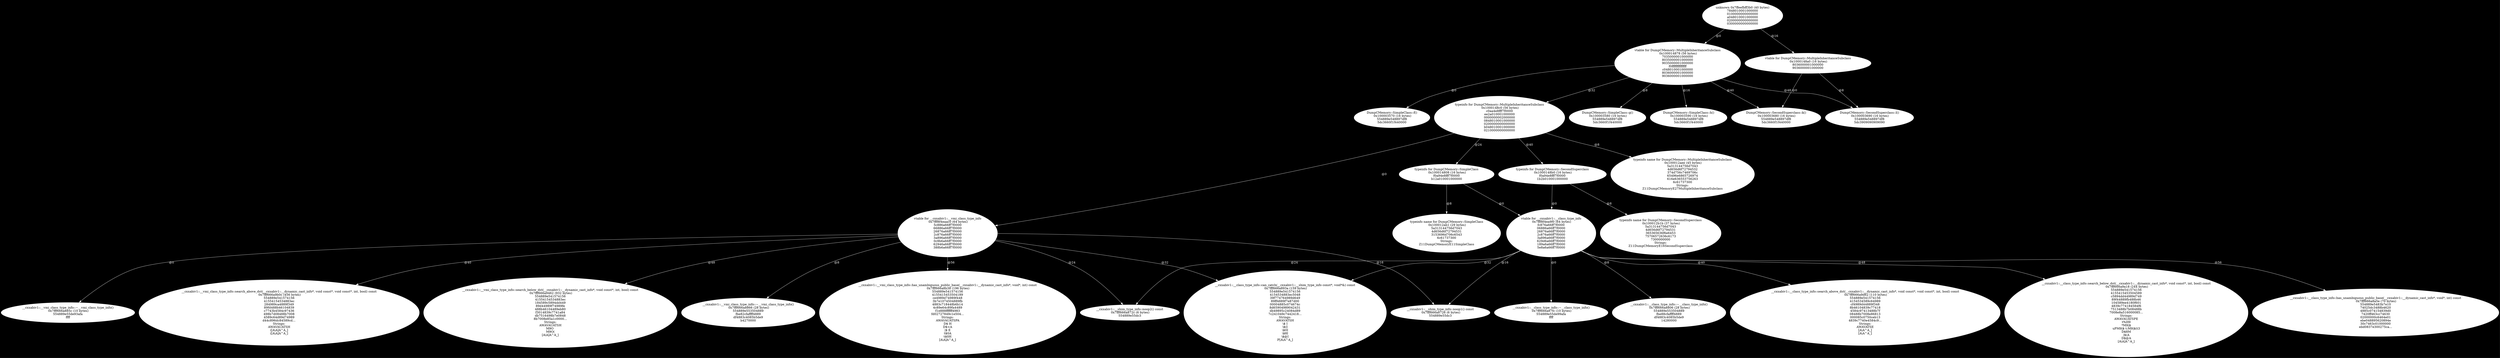 digraph memory_dump_graph {
graph [bgcolor=black]
_100003570 [style=filled] [fillcolor=white] [label="DumpCMemory::SimpleClass::f()
 0x100003570 (16 bytes)
554889e548897df8
5dc3660f1f440000"]
_1000148c0 [style=filled] [fillcolor=white] [label="typeinfo for DumpCMemory::MultipleInheritanceSubclass
 0x1000148c0 (56 bytes)
c0aa4e8fff7f0000
ee2a010001000000
0000000002000000
0848010001000000
0200000000000000
b048010001000000
0210000000000000"]
_1000148c0 -> _7fff8f4eaac0 [color=white] [fontcolor=white] [label="@0"]
_1000148c0 -> _100012aee [color=white] [fontcolor=white] [label="@8"]
_1000148c0 -> _100014808 [color=white] [fontcolor=white] [label="@24"]
_1000148c0 -> _1000148b0 [color=white] [fontcolor=white] [label="@40"]
_100003680 [style=filled] [fillcolor=white] [label="DumpCMemory::SecondSuperclass::k()
 0x100003680 (16 bytes)
554889e548897df8
5dc3660f1f440000"]
_7fff666a8726 [style=filled] [fillcolor=white] [label="__cxxabiv1::__shim_type_info::noop1() const
 0x7fff666a8726 (6 bytes)
554889e55dc3"]
_7ffeefbff3b0 [style=filled] [fillcolor=white] [label="unknown 0x7ffeefbff3b0 (40 bytes)
7848010001000000
0100000000000000
a048010001000000
0200000000000000
0300000000000000"]
_7ffeefbff3b0 -> _100014878 [color=white] [fontcolor=white] [label="@0"]
_7ffeefbff3b0 -> _1000148a0 [color=white] [fontcolor=white] [label="@16"]
_7fff666a8866 [style=filled] [fillcolor=white] [label="__cxxabiv1::__vmi_class_type_info::~__vmi_class_type_info()
 0x7fff666a8866 (28 bytes)
554889e553504889
fbe82cfaffff4889
df4883c4085b5de9
b4270000"]
_100003580 [style=filled] [fillcolor=white] [label="DumpCMemory::SimpleClass::g()
 0x100003580 (16 bytes)
554889e548897df8
5dc3660f1f440000"]
_7fff666a8b38 [style=filled] [fillcolor=white] [label="__cxxabiv1::__vmi_class_type_info::has_unambiguous_public_base(__cxxabiv1::__dynamic_cast_info*, void*, int) const
 0x7fff666a8b38 (196 bytes)
554889e541574156
4155415453504189
ce4989d74989f448
3b7e1074504889fb
4883c718448b6b14
4c89e64c89fa4489
f1e888ffffff4983
fd02727849c1e504...
Strings:
AWAVAUATSPA
D$ H
D$<A
|$ E
t$0A
t$0H
[A\\A]A^A_]"]
_7fff8f4ea9f0 [style=filled] [fillcolor=white] [label="vtable for __cxxabiv1::__class_type_info
 0x7fff8f4ea9f0 (64 bytes)
fc876a66ff7f0000
06886a66ff7f0000
26876a66ff7f0000
2c876a66ff7f0000
3a896a66ff7f0000
629d6a66ff7f0000
189a6a66ff7f0000
5e8a6a66ff7f0000"]
_7fff8f4ea9f0 -> _7fff666a87fc [color=white] [fontcolor=white] [label="@0"]
_7fff8f4ea9f0 -> _7fff666a8806 [color=white] [fontcolor=white] [label="@8"]
_7fff8f4ea9f0 -> _7fff666a8726 [color=white] [fontcolor=white] [label="@16"]
_7fff8f4ea9f0 -> _7fff666a872c [color=white] [fontcolor=white] [label="@24"]
_7fff8f4ea9f0 -> _7fff666a893a [color=white] [fontcolor=white] [label="@32"]
_7fff8f4ea9f0 -> _7fff666a9d62 [color=white] [fontcolor=white] [label="@40"]
_7fff8f4ea9f0 -> _7fff666a9a18 [color=white] [fontcolor=white] [label="@48"]
_7fff8f4ea9f0 -> _7fff666a8a5e [color=white] [fontcolor=white] [label="@56"]
_100003590 [style=filled] [fillcolor=white] [label="DumpCMemory::SimpleClass::h()
 0x100003590 (16 bytes)
554889e548897df8
5dc3660f1f440000"]
_7fff666a8806 [style=filled] [fillcolor=white] [label="__cxxabiv1::__class_type_info::~__class_type_info()
 0x7fff666a8806 (28 bytes)
554889e553504889
fbe88cfaffff4889
df4883c4085b5de9
14280000"]
_7fff8f4eaac0 [style=filled] [fillcolor=white] [label="vtable for __cxxabiv1::__vmi_class_type_info
 0x7fff8f4eaac0 (64 bytes)
5c886a66ff7f0000
66886a66ff7f0000
26876a66ff7f0000
2c876a66ff7f0000
3a896a66ff7f0000
0c9b6a66ff7f0000
62946a66ff7f0000
388b6a66ff7f0000"]
_7fff8f4eaac0 -> _7fff666a885c [color=white] [fontcolor=white] [label="@0"]
_7fff8f4eaac0 -> _7fff666a8866 [color=white] [fontcolor=white] [label="@8"]
_7fff8f4eaac0 -> _7fff666a8726 [color=white] [fontcolor=white] [label="@16"]
_7fff8f4eaac0 -> _7fff666a872c [color=white] [fontcolor=white] [label="@24"]
_7fff8f4eaac0 -> _7fff666a893a [color=white] [fontcolor=white] [label="@32"]
_7fff8f4eaac0 -> _7fff666a9b0c [color=white] [fontcolor=white] [label="@40"]
_7fff8f4eaac0 -> _7fff666a9462 [color=white] [fontcolor=white] [label="@48"]
_7fff8f4eaac0 -> _7fff666a8b38 [color=white] [fontcolor=white] [label="@56"]
_1000148b0 [style=filled] [fillcolor=white] [label="typeinfo for DumpCMemory::SecondSuperclass
 0x1000148b0 (16 bytes)
f0a94e8fff7f0000
1b2b010001000000"]
_1000148b0 -> _7fff8f4ea9f0 [color=white] [fontcolor=white] [label="@0"]
_1000148b0 -> _100012b1b [color=white] [fontcolor=white] [label="@8"]
_7fff666a885c [style=filled] [fillcolor=white] [label="__cxxabiv1::__vmi_class_type_info::~__vmi_class_type_info()
 0x7fff666a885c (10 bytes)
554889e55de93afa
ffff"]
_7fff666a9d62 [style=filled] [fillcolor=white] [label="__cxxabiv1::__class_type_info::search_above_dst(__cxxabiv1::__dynamic_cast_info*, void const*, void const*, int, bool) const
 0x7fff666a9d62 (110 bytes)
554889e541574156
4154534589c64989
cf4989d44889f348
8b46104839c77418
4584c97413488b7f
08488b7008e86813
000085c0750ceb13
4839c7740e4584c9...
Strings:
AWAVATSE
[A\\A^A_]
[A\\A^A_]"]
_100014878 [style=filled] [fillcolor=white] [label="vtable for DumpCMemory::MultipleInheritanceSubclass
 0x100014878 (56 bytes)
7035000001000000
8035000001000000
9035000001000000
f0ffffffffffffff
c048010001000000
8036000001000000
9036000001000000"]
_100014878 -> _100003570 [color=white] [fontcolor=white] [label="@0"]
_100014878 -> _100003580 [color=white] [fontcolor=white] [label="@8"]
_100014878 -> _100003590 [color=white] [fontcolor=white] [label="@16"]
_100014878 -> _1000148c0 [color=white] [fontcolor=white] [label="@32"]
_100014878 -> _100003680 [color=white] [fontcolor=white] [label="@40"]
_100014878 -> _100003690 [color=white] [fontcolor=white] [label="@48"]
_7fff666a87fc [style=filled] [fillcolor=white] [label="__cxxabiv1::__class_type_info::~__class_type_info()
 0x7fff666a87fc (10 bytes)
554889e55de99afa
ffff"]
_7fff666a8a5e [style=filled] [fillcolor=white] [label="__cxxabiv1::__class_type_info::has_unambiguous_public_base(__cxxabiv1::__dynamic_cast_info*, void*, int) const
 0x7fff666a8a5e (70 bytes)
554889e5483b7e10
74025dc3488b4620
4885c074154839d0
7420ff463cc74630
02000000c6464e01
ebe048895620894e
30c7463c01000000
ebd0837e300275ca..."]
_7fff666a9a18 [style=filled] [fillcolor=white] [label="__cxxabiv1::__class_type_info::search_below_dst(__cxxabiv1::__dynamic_cast_info*, void const*, int, bool) const
 0x7fff666a9a18 (244 bytes)
554889e541574156
4155415453504589
c5894dd44989d749
89f44889fb488b46
104589ee4180f601
4839c774184584f6
7513488b7b08488b
7008e8a516000085...
Strings:
AWAVAUATSPE
t%H9
*M9|$
uPM9|$ t:M9|$(t3
D$8M
|$(A
D$@A
[A\\A]A^A_]"]
_1000148a0 [style=filled] [fillcolor=white] [label="vtable for DumpCMemory::MultipleInheritanceSubclass
 0x1000148a0 (16 bytes)
8036000001000000
9036000001000000"]
_1000148a0 -> _100003680 [color=white] [fontcolor=white] [label="@0"]
_1000148a0 -> _100003690 [color=white] [fontcolor=white] [label="@8"]
_7fff666a872c [style=filled] [fillcolor=white] [label="__cxxabiv1::__shim_type_info::noop2() const
 0x7fff666a872c (6 bytes)
554889e55dc3"]
_100014808 [style=filled] [fillcolor=white] [label="typeinfo for DumpCMemory::SimpleClass
 0x100014808 (16 bytes)
f0a94e8fff7f0000
b12a010001000000"]
_100014808 -> _7fff8f4ea9f0 [color=white] [fontcolor=white] [label="@0"]
_100014808 -> _100012ab1 [color=white] [fontcolor=white] [label="@8"]
_100012ab1 [style=filled] [fillcolor=white] [label="typeinfo name for DumpCMemory::SimpleClass
 0x100012ab1 (29 bytes)
5a313144756d7043
4d656d6f72794531
3153696d706c6543
6c61737300
Strings:
Z11DumpCMemoryE11SimpleClass"]
_100003690 [style=filled] [fillcolor=white] [label="DumpCMemory::SecondSuperclass::l()
 0x100003690 (16 bytes)
554889e548897df8
5dc3909090909090"]
_100012aee [style=filled] [fillcolor=white] [label="typeinfo name for DumpCMemory::MultipleInheritanceSubclass
 0x100012aee (45 bytes)
5a313144756d7043
4d656d6f72794532
374d756c7469706c
65496e6865726974
616e636553756263
6c61737300
Strings:
Z11DumpCMemoryE27MultipleInheritanceSubclass"]
_100012b1b [style=filled] [fillcolor=white] [label="typeinfo name for DumpCMemory::SecondSuperclass
 0x100012b1b (37 bytes)
5a313144756d7043
4d656d6f72794531
365365636f6e6453
75706572636c6173
7300000000
Strings:
Z11DumpCMemoryE16SecondSuperclass"]
_7fff666a9462 [style=filled] [fillcolor=white] [label="__cxxabiv1::__vmi_class_type_info::search_below_dst(__cxxabiv1::__dynamic_cast_info*, void const*, int, bool) const
 0x7fff666a9462 (932 bytes)
554889e541574156
41554154534883ec
184589c5894dd449
89d44989f74989fe
488b46104489eb80
f3014839c7741a84
db7516498b7e0848
8b7008e85a1c0000...
Strings:
AWAVAUATSH
M9O 
M9O(
[A\\A]A^A_]"]
_7fff666a9b0c [style=filled] [fillcolor=white] [label="__cxxabiv1::__vmi_class_type_info::search_above_dst(__cxxabiv1::__dynamic_cast_info*, void const*, void const*, int, bool) const
 0x7fff666a9b0c (456 bytes)
554889e541574156
41554154534883ec
284989ca4889f349
89fd488b46104839
c7743b4584c97436
498b7d08488b7008
4589c64d89d74989
d44c896dc84589cd...
Strings:
AWAVAUATSH
([A\\A]A^A_]
([A\\A]A^A_]"]
_7fff666a893a [style=filled] [fillcolor=white] [label="__cxxabiv1::__class_type_info::can_catch(__cxxabiv1::__shim_type_info const*, void*&) const
 0x7fff666a893a (159 bytes)
554889e541574156
4154534883ec5048
39f774764989d649
89ff4889f7e87d00
00004885c074674c
8d65904989042431
db49895c24084d89
7c241049c7442418...
Strings:
AWAVATSH
\\$ I
\\$(I
\\$0I
\\$8I
\\$@I
P[A\\A^A_]"]
}
